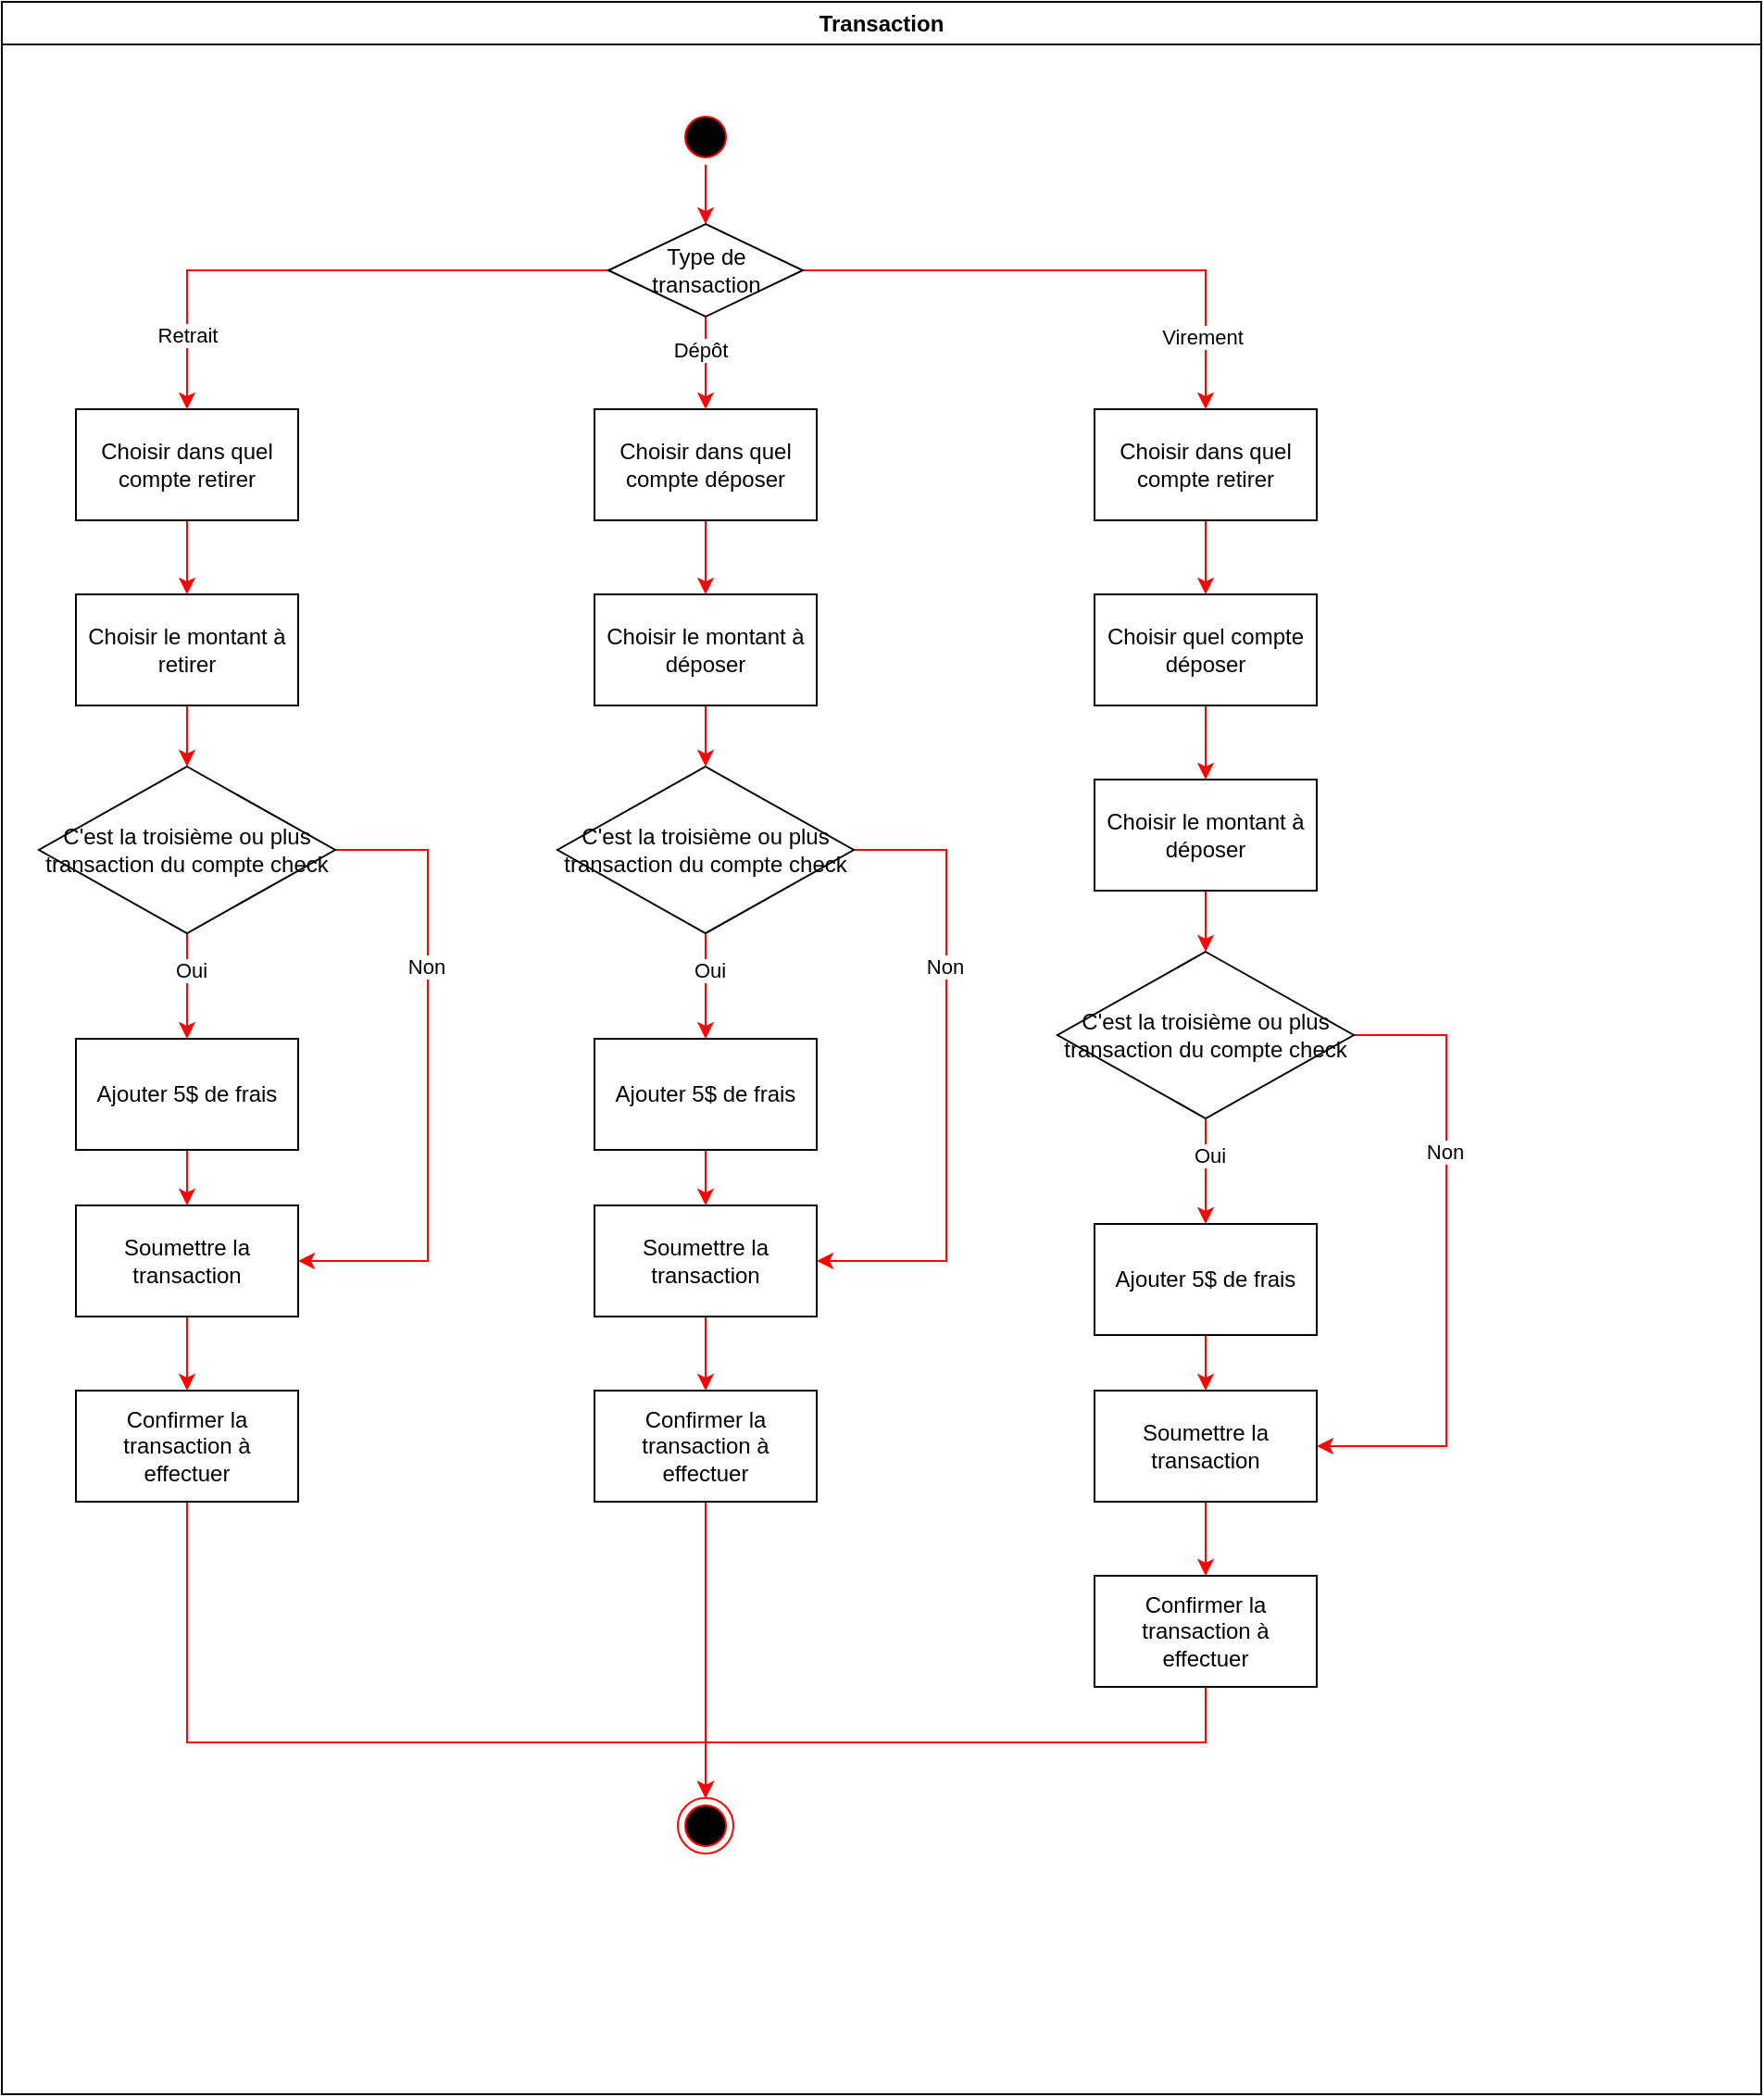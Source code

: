 <mxfile version="26.1.0">
  <diagram name="Page-1" id="e7e014a7-5840-1c2e-5031-d8a46d1fe8dd">
    <mxGraphModel dx="956" dy="1341" grid="1" gridSize="10" guides="1" tooltips="1" connect="1" arrows="1" fold="1" page="1" pageScale="1" pageWidth="1169" pageHeight="826" background="none" math="0" shadow="0">
      <root>
        <mxCell id="0" />
        <mxCell id="1" parent="0" />
        <mxCell id="2" value="Transaction" style="swimlane;whiteSpace=wrap" parent="1" vertex="1">
          <mxGeometry x="110" y="-20" width="950" height="1130" as="geometry" />
        </mxCell>
        <mxCell id="iK2pyCChLxRGbPqHeI8x-42" style="edgeStyle=orthogonalEdgeStyle;rounded=0;orthogonalLoop=1;jettySize=auto;html=1;exitX=0.5;exitY=1;exitDx=0;exitDy=0;entryX=0.5;entryY=0;entryDx=0;entryDy=0;strokeColor=#FF0000;" edge="1" parent="2" source="5" target="iK2pyCChLxRGbPqHeI8x-41">
          <mxGeometry relative="1" as="geometry" />
        </mxCell>
        <mxCell id="5" value="" style="ellipse;shape=startState;fillColor=#000000;strokeColor=#ff0000;" parent="2" vertex="1">
          <mxGeometry x="365" y="58" width="30" height="30" as="geometry" />
        </mxCell>
        <mxCell id="iK2pyCChLxRGbPqHeI8x-44" value="" style="edgeStyle=orthogonalEdgeStyle;rounded=0;orthogonalLoop=1;jettySize=auto;html=1;strokeColor=#FF0000;" edge="1" parent="2" source="iK2pyCChLxRGbPqHeI8x-41" target="iK2pyCChLxRGbPqHeI8x-43">
          <mxGeometry relative="1" as="geometry" />
        </mxCell>
        <mxCell id="iK2pyCChLxRGbPqHeI8x-45" value="Retrait" style="edgeLabel;html=1;align=center;verticalAlign=middle;resizable=0;points=[];" vertex="1" connectable="0" parent="iK2pyCChLxRGbPqHeI8x-44">
          <mxGeometry x="0.698" y="5" relative="1" as="geometry">
            <mxPoint x="-5" y="5" as="offset" />
          </mxGeometry>
        </mxCell>
        <mxCell id="iK2pyCChLxRGbPqHeI8x-76" style="edgeStyle=orthogonalEdgeStyle;rounded=0;orthogonalLoop=1;jettySize=auto;html=1;exitX=0.5;exitY=1;exitDx=0;exitDy=0;entryX=0.5;entryY=0;entryDx=0;entryDy=0;strokeColor=#FF0000;" edge="1" parent="2" source="iK2pyCChLxRGbPqHeI8x-41" target="iK2pyCChLxRGbPqHeI8x-63">
          <mxGeometry relative="1" as="geometry" />
        </mxCell>
        <mxCell id="iK2pyCChLxRGbPqHeI8x-77" value="Dépôt" style="edgeLabel;html=1;align=center;verticalAlign=middle;resizable=0;points=[];" vertex="1" connectable="0" parent="iK2pyCChLxRGbPqHeI8x-76">
          <mxGeometry x="-0.281" y="-3" relative="1" as="geometry">
            <mxPoint as="offset" />
          </mxGeometry>
        </mxCell>
        <mxCell id="iK2pyCChLxRGbPqHeI8x-92" style="edgeStyle=orthogonalEdgeStyle;rounded=0;orthogonalLoop=1;jettySize=auto;html=1;exitX=1;exitY=0.5;exitDx=0;exitDy=0;strokeColor=#FF0000;entryX=0.5;entryY=0;entryDx=0;entryDy=0;" edge="1" parent="2" source="iK2pyCChLxRGbPqHeI8x-41" target="iK2pyCChLxRGbPqHeI8x-79">
          <mxGeometry relative="1" as="geometry">
            <mxPoint x="650" y="210" as="targetPoint" />
          </mxGeometry>
        </mxCell>
        <mxCell id="iK2pyCChLxRGbPqHeI8x-93" value="Virement" style="edgeLabel;html=1;align=center;verticalAlign=middle;resizable=0;points=[];" vertex="1" connectable="0" parent="iK2pyCChLxRGbPqHeI8x-92">
          <mxGeometry x="0.729" y="-2" relative="1" as="geometry">
            <mxPoint as="offset" />
          </mxGeometry>
        </mxCell>
        <mxCell id="iK2pyCChLxRGbPqHeI8x-41" value="Type de transaction" style="rhombus;whiteSpace=wrap;html=1;" vertex="1" parent="2">
          <mxGeometry x="327.5" y="120" width="105" height="50" as="geometry" />
        </mxCell>
        <mxCell id="iK2pyCChLxRGbPqHeI8x-48" value="" style="edgeStyle=orthogonalEdgeStyle;rounded=0;orthogonalLoop=1;jettySize=auto;html=1;strokeColor=#FF0000;" edge="1" parent="2" source="iK2pyCChLxRGbPqHeI8x-43" target="iK2pyCChLxRGbPqHeI8x-47">
          <mxGeometry relative="1" as="geometry" />
        </mxCell>
        <mxCell id="iK2pyCChLxRGbPqHeI8x-43" value="Choisir dans quel compte retirer" style="whiteSpace=wrap;html=1;" vertex="1" parent="2">
          <mxGeometry x="40" y="220" width="120" height="60" as="geometry" />
        </mxCell>
        <mxCell id="iK2pyCChLxRGbPqHeI8x-50" value="" style="edgeStyle=orthogonalEdgeStyle;rounded=0;orthogonalLoop=1;jettySize=auto;html=1;strokeColor=#FF0000;" edge="1" parent="2" source="iK2pyCChLxRGbPqHeI8x-47" target="iK2pyCChLxRGbPqHeI8x-49">
          <mxGeometry relative="1" as="geometry" />
        </mxCell>
        <mxCell id="iK2pyCChLxRGbPqHeI8x-47" value="Choisir le montant à retirer" style="whiteSpace=wrap;html=1;" vertex="1" parent="2">
          <mxGeometry x="40" y="320" width="120" height="60" as="geometry" />
        </mxCell>
        <mxCell id="iK2pyCChLxRGbPqHeI8x-53" value="" style="edgeStyle=orthogonalEdgeStyle;rounded=0;orthogonalLoop=1;jettySize=auto;html=1;strokeColor=#FF0000;" edge="1" parent="2" source="iK2pyCChLxRGbPqHeI8x-49" target="iK2pyCChLxRGbPqHeI8x-52">
          <mxGeometry relative="1" as="geometry" />
        </mxCell>
        <mxCell id="iK2pyCChLxRGbPqHeI8x-60" value="Oui" style="edgeLabel;html=1;align=center;verticalAlign=middle;resizable=0;points=[];" vertex="1" connectable="0" parent="iK2pyCChLxRGbPqHeI8x-53">
          <mxGeometry x="-0.293" y="2" relative="1" as="geometry">
            <mxPoint as="offset" />
          </mxGeometry>
        </mxCell>
        <mxCell id="iK2pyCChLxRGbPqHeI8x-59" style="edgeStyle=orthogonalEdgeStyle;rounded=0;orthogonalLoop=1;jettySize=auto;html=1;exitX=1;exitY=0.5;exitDx=0;exitDy=0;entryX=1;entryY=0.5;entryDx=0;entryDy=0;strokeColor=#FF0000;" edge="1" parent="2" source="iK2pyCChLxRGbPqHeI8x-49" target="iK2pyCChLxRGbPqHeI8x-54">
          <mxGeometry relative="1" as="geometry">
            <Array as="points">
              <mxPoint x="230" y="458" />
              <mxPoint x="230" y="680" />
            </Array>
          </mxGeometry>
        </mxCell>
        <mxCell id="iK2pyCChLxRGbPqHeI8x-61" value="Non" style="edgeLabel;html=1;align=center;verticalAlign=middle;resizable=0;points=[];" vertex="1" connectable="0" parent="iK2pyCChLxRGbPqHeI8x-59">
          <mxGeometry x="-0.339" y="-1" relative="1" as="geometry">
            <mxPoint as="offset" />
          </mxGeometry>
        </mxCell>
        <mxCell id="iK2pyCChLxRGbPqHeI8x-49" value="C&#39;est la troisième ou plus transaction du compte check" style="rhombus;whiteSpace=wrap;html=1;" vertex="1" parent="2">
          <mxGeometry x="20" y="413" width="160" height="90" as="geometry" />
        </mxCell>
        <mxCell id="iK2pyCChLxRGbPqHeI8x-55" value="" style="edgeStyle=orthogonalEdgeStyle;rounded=0;orthogonalLoop=1;jettySize=auto;html=1;strokeColor=#FF0000;" edge="1" parent="2" source="iK2pyCChLxRGbPqHeI8x-52" target="iK2pyCChLxRGbPqHeI8x-54">
          <mxGeometry relative="1" as="geometry" />
        </mxCell>
        <mxCell id="iK2pyCChLxRGbPqHeI8x-52" value="Ajouter 5$ de frais" style="whiteSpace=wrap;html=1;" vertex="1" parent="2">
          <mxGeometry x="40" y="560" width="120" height="60" as="geometry" />
        </mxCell>
        <mxCell id="iK2pyCChLxRGbPqHeI8x-57" value="" style="edgeStyle=orthogonalEdgeStyle;rounded=0;orthogonalLoop=1;jettySize=auto;html=1;strokeColor=#FF0000;" edge="1" parent="2" source="iK2pyCChLxRGbPqHeI8x-54" target="iK2pyCChLxRGbPqHeI8x-56">
          <mxGeometry relative="1" as="geometry" />
        </mxCell>
        <mxCell id="iK2pyCChLxRGbPqHeI8x-54" value="Soumettre la transaction" style="whiteSpace=wrap;html=1;" vertex="1" parent="2">
          <mxGeometry x="40" y="650" width="120" height="60" as="geometry" />
        </mxCell>
        <mxCell id="iK2pyCChLxRGbPqHeI8x-100" style="edgeStyle=orthogonalEdgeStyle;rounded=0;orthogonalLoop=1;jettySize=auto;html=1;exitX=0.5;exitY=1;exitDx=0;exitDy=0;strokeColor=#FF0000;" edge="1" parent="2" source="iK2pyCChLxRGbPqHeI8x-56">
          <mxGeometry relative="1" as="geometry">
            <mxPoint x="380" y="970" as="targetPoint" />
            <Array as="points">
              <mxPoint x="100" y="940" />
              <mxPoint x="380" y="940" />
            </Array>
          </mxGeometry>
        </mxCell>
        <mxCell id="iK2pyCChLxRGbPqHeI8x-56" value="Confirmer la transaction à effectuer" style="whiteSpace=wrap;html=1;" vertex="1" parent="2">
          <mxGeometry x="40" y="750" width="120" height="60" as="geometry" />
        </mxCell>
        <mxCell id="iK2pyCChLxRGbPqHeI8x-62" value="" style="edgeStyle=orthogonalEdgeStyle;rounded=0;orthogonalLoop=1;jettySize=auto;html=1;strokeColor=#FF0000;" edge="1" parent="2" source="iK2pyCChLxRGbPqHeI8x-63" target="iK2pyCChLxRGbPqHeI8x-65">
          <mxGeometry relative="1" as="geometry" />
        </mxCell>
        <mxCell id="iK2pyCChLxRGbPqHeI8x-63" value="Choisir dans quel compte déposer" style="whiteSpace=wrap;html=1;" vertex="1" parent="2">
          <mxGeometry x="320" y="220" width="120" height="60" as="geometry" />
        </mxCell>
        <mxCell id="iK2pyCChLxRGbPqHeI8x-64" value="" style="edgeStyle=orthogonalEdgeStyle;rounded=0;orthogonalLoop=1;jettySize=auto;html=1;strokeColor=#FF0000;" edge="1" parent="2" source="iK2pyCChLxRGbPqHeI8x-65" target="iK2pyCChLxRGbPqHeI8x-70">
          <mxGeometry relative="1" as="geometry" />
        </mxCell>
        <mxCell id="iK2pyCChLxRGbPqHeI8x-65" value="Choisir le montant à déposer" style="whiteSpace=wrap;html=1;" vertex="1" parent="2">
          <mxGeometry x="320" y="320" width="120" height="60" as="geometry" />
        </mxCell>
        <mxCell id="iK2pyCChLxRGbPqHeI8x-66" value="" style="edgeStyle=orthogonalEdgeStyle;rounded=0;orthogonalLoop=1;jettySize=auto;html=1;strokeColor=#FF0000;" edge="1" parent="2" source="iK2pyCChLxRGbPqHeI8x-70" target="iK2pyCChLxRGbPqHeI8x-72">
          <mxGeometry relative="1" as="geometry" />
        </mxCell>
        <mxCell id="iK2pyCChLxRGbPqHeI8x-67" value="Oui" style="edgeLabel;html=1;align=center;verticalAlign=middle;resizable=0;points=[];" vertex="1" connectable="0" parent="iK2pyCChLxRGbPqHeI8x-66">
          <mxGeometry x="-0.293" y="2" relative="1" as="geometry">
            <mxPoint as="offset" />
          </mxGeometry>
        </mxCell>
        <mxCell id="iK2pyCChLxRGbPqHeI8x-68" style="edgeStyle=orthogonalEdgeStyle;rounded=0;orthogonalLoop=1;jettySize=auto;html=1;exitX=1;exitY=0.5;exitDx=0;exitDy=0;entryX=1;entryY=0.5;entryDx=0;entryDy=0;strokeColor=#FF0000;" edge="1" parent="2" source="iK2pyCChLxRGbPqHeI8x-70" target="iK2pyCChLxRGbPqHeI8x-74">
          <mxGeometry relative="1" as="geometry">
            <Array as="points">
              <mxPoint x="510" y="458" />
              <mxPoint x="510" y="680" />
            </Array>
          </mxGeometry>
        </mxCell>
        <mxCell id="iK2pyCChLxRGbPqHeI8x-69" value="Non" style="edgeLabel;html=1;align=center;verticalAlign=middle;resizable=0;points=[];" vertex="1" connectable="0" parent="iK2pyCChLxRGbPqHeI8x-68">
          <mxGeometry x="-0.339" y="-1" relative="1" as="geometry">
            <mxPoint as="offset" />
          </mxGeometry>
        </mxCell>
        <mxCell id="iK2pyCChLxRGbPqHeI8x-70" value="C&#39;est la troisième ou plus transaction du compte check" style="rhombus;whiteSpace=wrap;html=1;" vertex="1" parent="2">
          <mxGeometry x="300" y="413" width="160" height="90" as="geometry" />
        </mxCell>
        <mxCell id="iK2pyCChLxRGbPqHeI8x-71" value="" style="edgeStyle=orthogonalEdgeStyle;rounded=0;orthogonalLoop=1;jettySize=auto;html=1;strokeColor=#FF0000;" edge="1" parent="2" source="iK2pyCChLxRGbPqHeI8x-72" target="iK2pyCChLxRGbPqHeI8x-74">
          <mxGeometry relative="1" as="geometry" />
        </mxCell>
        <mxCell id="iK2pyCChLxRGbPqHeI8x-72" value="Ajouter 5$ de frais" style="whiteSpace=wrap;html=1;" vertex="1" parent="2">
          <mxGeometry x="320" y="560" width="120" height="60" as="geometry" />
        </mxCell>
        <mxCell id="iK2pyCChLxRGbPqHeI8x-73" value="" style="edgeStyle=orthogonalEdgeStyle;rounded=0;orthogonalLoop=1;jettySize=auto;html=1;strokeColor=#FF0000;" edge="1" parent="2" source="iK2pyCChLxRGbPqHeI8x-74" target="iK2pyCChLxRGbPqHeI8x-75">
          <mxGeometry relative="1" as="geometry" />
        </mxCell>
        <mxCell id="iK2pyCChLxRGbPqHeI8x-74" value="Soumettre la transaction" style="whiteSpace=wrap;html=1;" vertex="1" parent="2">
          <mxGeometry x="320" y="650" width="120" height="60" as="geometry" />
        </mxCell>
        <mxCell id="iK2pyCChLxRGbPqHeI8x-98" style="edgeStyle=orthogonalEdgeStyle;rounded=0;orthogonalLoop=1;jettySize=auto;html=1;exitX=0.5;exitY=1;exitDx=0;exitDy=0;entryX=0.5;entryY=0;entryDx=0;entryDy=0;strokeColor=#FF0000;" edge="1" parent="2" source="iK2pyCChLxRGbPqHeI8x-75" target="iK2pyCChLxRGbPqHeI8x-97">
          <mxGeometry relative="1" as="geometry" />
        </mxCell>
        <mxCell id="iK2pyCChLxRGbPqHeI8x-75" value="Confirmer la transaction à effectuer" style="whiteSpace=wrap;html=1;" vertex="1" parent="2">
          <mxGeometry x="320" y="750" width="120" height="60" as="geometry" />
        </mxCell>
        <mxCell id="iK2pyCChLxRGbPqHeI8x-95" value="" style="edgeStyle=orthogonalEdgeStyle;rounded=0;orthogonalLoop=1;jettySize=auto;html=1;strokeColor=#FF0000;" edge="1" parent="2" source="iK2pyCChLxRGbPqHeI8x-79" target="iK2pyCChLxRGbPqHeI8x-94">
          <mxGeometry relative="1" as="geometry" />
        </mxCell>
        <mxCell id="iK2pyCChLxRGbPqHeI8x-79" value="Choisir dans quel compte retirer" style="whiteSpace=wrap;html=1;" vertex="1" parent="2">
          <mxGeometry x="590" y="220" width="120" height="60" as="geometry" />
        </mxCell>
        <mxCell id="iK2pyCChLxRGbPqHeI8x-80" value="" style="edgeStyle=orthogonalEdgeStyle;rounded=0;orthogonalLoop=1;jettySize=auto;html=1;strokeColor=#FF0000;" edge="1" parent="2" source="iK2pyCChLxRGbPqHeI8x-81" target="iK2pyCChLxRGbPqHeI8x-86">
          <mxGeometry relative="1" as="geometry" />
        </mxCell>
        <mxCell id="iK2pyCChLxRGbPqHeI8x-81" value="Choisir le montant à déposer" style="whiteSpace=wrap;html=1;" vertex="1" parent="2">
          <mxGeometry x="590" y="420" width="120" height="60" as="geometry" />
        </mxCell>
        <mxCell id="iK2pyCChLxRGbPqHeI8x-82" value="" style="edgeStyle=orthogonalEdgeStyle;rounded=0;orthogonalLoop=1;jettySize=auto;html=1;strokeColor=#FF0000;" edge="1" parent="2" source="iK2pyCChLxRGbPqHeI8x-86" target="iK2pyCChLxRGbPqHeI8x-88">
          <mxGeometry relative="1" as="geometry" />
        </mxCell>
        <mxCell id="iK2pyCChLxRGbPqHeI8x-83" value="Oui" style="edgeLabel;html=1;align=center;verticalAlign=middle;resizable=0;points=[];" vertex="1" connectable="0" parent="iK2pyCChLxRGbPqHeI8x-82">
          <mxGeometry x="-0.293" y="2" relative="1" as="geometry">
            <mxPoint as="offset" />
          </mxGeometry>
        </mxCell>
        <mxCell id="iK2pyCChLxRGbPqHeI8x-84" style="edgeStyle=orthogonalEdgeStyle;rounded=0;orthogonalLoop=1;jettySize=auto;html=1;exitX=1;exitY=0.5;exitDx=0;exitDy=0;entryX=1;entryY=0.5;entryDx=0;entryDy=0;strokeColor=#FF0000;" edge="1" parent="2" source="iK2pyCChLxRGbPqHeI8x-86" target="iK2pyCChLxRGbPqHeI8x-90">
          <mxGeometry relative="1" as="geometry">
            <Array as="points">
              <mxPoint x="780" y="558" />
              <mxPoint x="780" y="780" />
            </Array>
          </mxGeometry>
        </mxCell>
        <mxCell id="iK2pyCChLxRGbPqHeI8x-85" value="Non" style="edgeLabel;html=1;align=center;verticalAlign=middle;resizable=0;points=[];" vertex="1" connectable="0" parent="iK2pyCChLxRGbPqHeI8x-84">
          <mxGeometry x="-0.339" y="-1" relative="1" as="geometry">
            <mxPoint as="offset" />
          </mxGeometry>
        </mxCell>
        <mxCell id="iK2pyCChLxRGbPqHeI8x-86" value="C&#39;est la troisième ou plus transaction du compte check" style="rhombus;whiteSpace=wrap;html=1;" vertex="1" parent="2">
          <mxGeometry x="570" y="513" width="160" height="90" as="geometry" />
        </mxCell>
        <mxCell id="iK2pyCChLxRGbPqHeI8x-87" value="" style="edgeStyle=orthogonalEdgeStyle;rounded=0;orthogonalLoop=1;jettySize=auto;html=1;strokeColor=#FF0000;" edge="1" parent="2" source="iK2pyCChLxRGbPqHeI8x-88" target="iK2pyCChLxRGbPqHeI8x-90">
          <mxGeometry relative="1" as="geometry" />
        </mxCell>
        <mxCell id="iK2pyCChLxRGbPqHeI8x-88" value="Ajouter 5$ de frais" style="whiteSpace=wrap;html=1;" vertex="1" parent="2">
          <mxGeometry x="590" y="660" width="120" height="60" as="geometry" />
        </mxCell>
        <mxCell id="iK2pyCChLxRGbPqHeI8x-89" value="" style="edgeStyle=orthogonalEdgeStyle;rounded=0;orthogonalLoop=1;jettySize=auto;html=1;strokeColor=#FF0000;" edge="1" parent="2" source="iK2pyCChLxRGbPqHeI8x-90" target="iK2pyCChLxRGbPqHeI8x-91">
          <mxGeometry relative="1" as="geometry" />
        </mxCell>
        <mxCell id="iK2pyCChLxRGbPqHeI8x-90" value="Soumettre la transaction" style="whiteSpace=wrap;html=1;" vertex="1" parent="2">
          <mxGeometry x="590" y="750" width="120" height="60" as="geometry" />
        </mxCell>
        <mxCell id="iK2pyCChLxRGbPqHeI8x-99" style="edgeStyle=orthogonalEdgeStyle;rounded=0;orthogonalLoop=1;jettySize=auto;html=1;exitX=0.5;exitY=1;exitDx=0;exitDy=0;entryX=0.5;entryY=0;entryDx=0;entryDy=0;strokeColor=#FF0000;" edge="1" parent="2" source="iK2pyCChLxRGbPqHeI8x-91" target="iK2pyCChLxRGbPqHeI8x-97">
          <mxGeometry relative="1" as="geometry" />
        </mxCell>
        <mxCell id="iK2pyCChLxRGbPqHeI8x-91" value="Confirmer la transaction à effectuer" style="whiteSpace=wrap;html=1;" vertex="1" parent="2">
          <mxGeometry x="590" y="850" width="120" height="60" as="geometry" />
        </mxCell>
        <mxCell id="iK2pyCChLxRGbPqHeI8x-96" style="edgeStyle=orthogonalEdgeStyle;rounded=0;orthogonalLoop=1;jettySize=auto;html=1;exitX=0.5;exitY=1;exitDx=0;exitDy=0;strokeColor=#FF0000;" edge="1" parent="2" source="iK2pyCChLxRGbPqHeI8x-94" target="iK2pyCChLxRGbPqHeI8x-81">
          <mxGeometry relative="1" as="geometry" />
        </mxCell>
        <mxCell id="iK2pyCChLxRGbPqHeI8x-94" value="Choisir quel compte déposer" style="whiteSpace=wrap;html=1;" vertex="1" parent="2">
          <mxGeometry x="590" y="320" width="120" height="60" as="geometry" />
        </mxCell>
        <mxCell id="iK2pyCChLxRGbPqHeI8x-97" value="" style="ellipse;html=1;shape=endState;fillColor=#000000;strokeColor=#ff0000;" vertex="1" parent="2">
          <mxGeometry x="365" y="970" width="30" height="30" as="geometry" />
        </mxCell>
      </root>
    </mxGraphModel>
  </diagram>
</mxfile>
